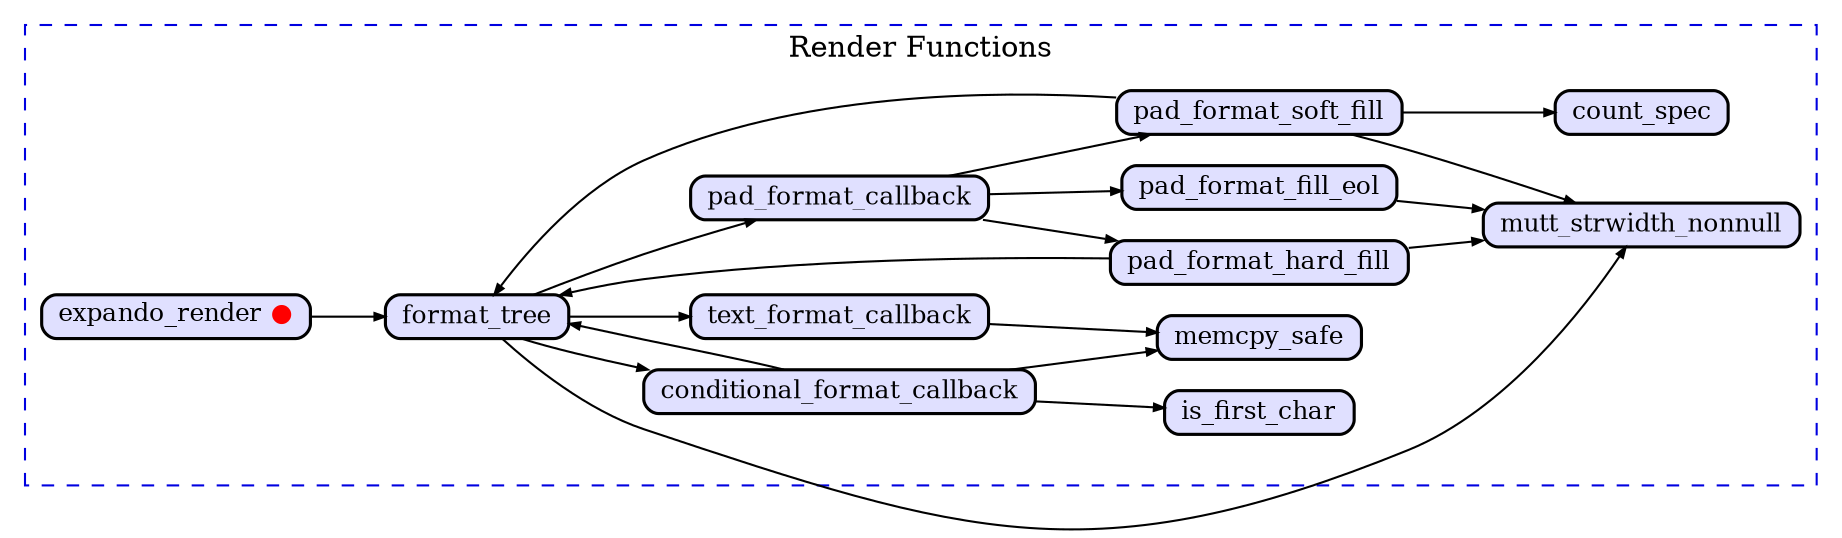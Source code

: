 digraph callgraph {
	graph [
		rankdir="LR"
		nodesep="0.2"
		ranksep="0.5"
		compound="true"
	]

	node [
		shape="Mrecord"
		fontsize="12"
		fillcolor="#ffffff"
		style="filled"
		height="0.2"
		penwidth="1.5"
		color="black"
	]

	edge [
		penwidth="1.0"
		arrowsize="0.5"
	]

	subgraph cluster_render
	{
		fontcolor="black"
		color="#0000e0"
		fillcolor="white"
		style="dashed"
		label="Render Functions"

		node [ fillcolor="#e0e0ff" ]
		expando_render [ label=<expando_render <font color="red">●</font>> ]

		conditional_format_callback -> format_tree
		conditional_format_callback -> is_first_char
		conditional_format_callback -> memcpy_safe
		expando_render              -> format_tree
		format_tree                 -> conditional_format_callback
		format_tree                 -> mutt_strwidth_nonnull
		format_tree                 -> pad_format_callback
		format_tree                 -> text_format_callback
		pad_format_callback         -> pad_format_fill_eol
		pad_format_callback         -> pad_format_hard_fill
		pad_format_callback         -> pad_format_soft_fill
		pad_format_fill_eol         -> mutt_strwidth_nonnull
		pad_format_hard_fill        -> format_tree
		pad_format_hard_fill        -> mutt_strwidth_nonnull
		pad_format_soft_fill        -> count_spec
		pad_format_soft_fill        -> format_tree
		pad_format_soft_fill        -> mutt_strwidth_nonnull
		text_format_callback        -> memcpy_safe
	}
}
